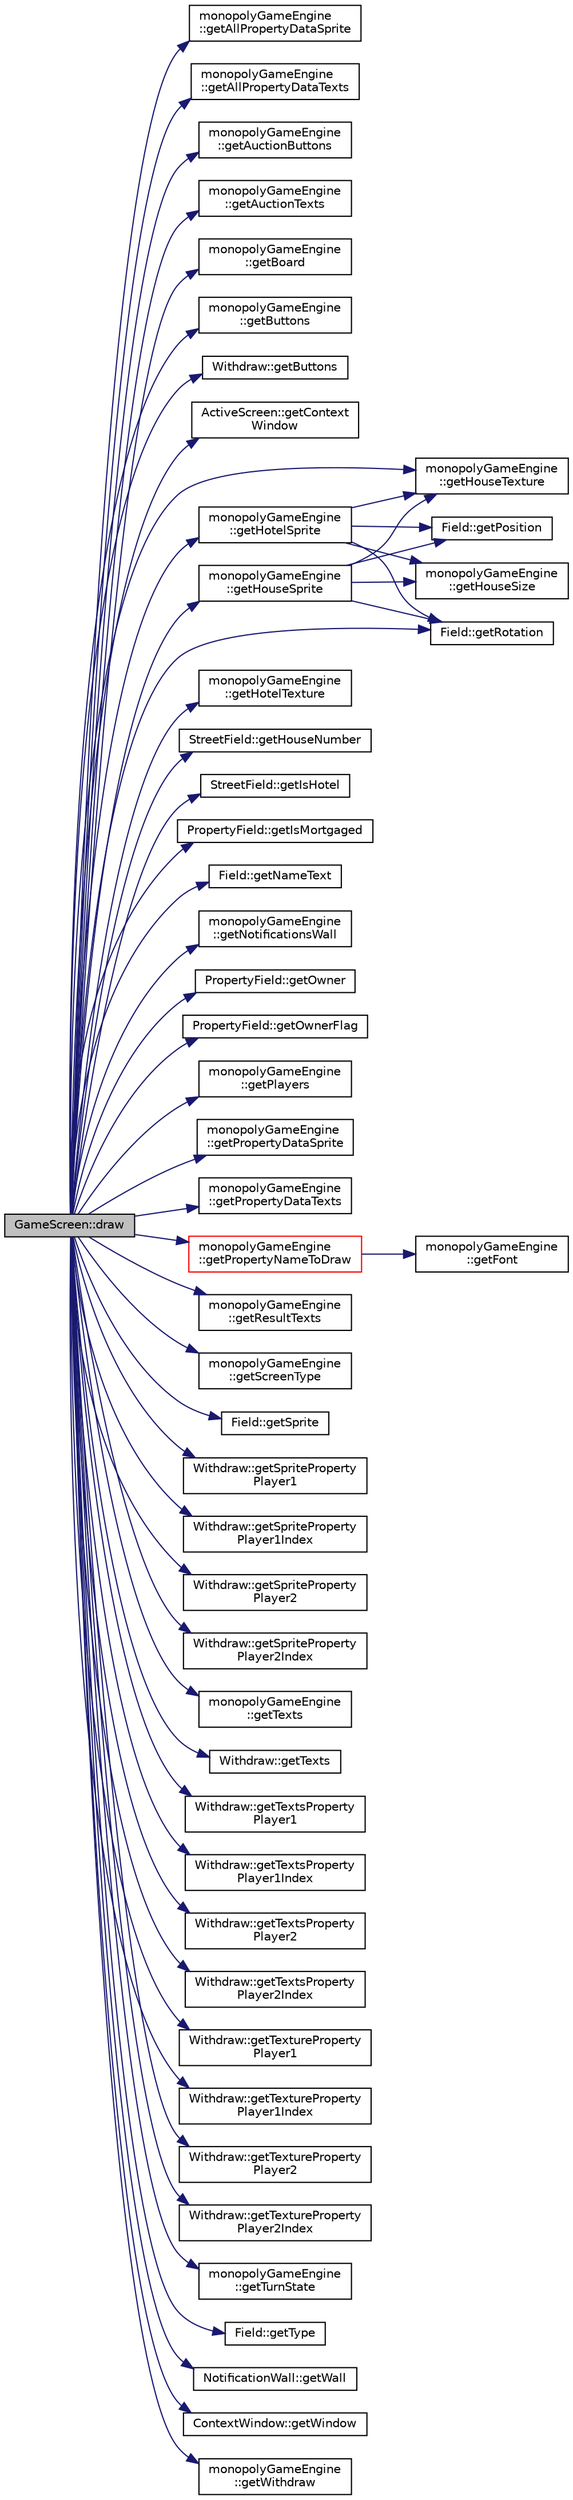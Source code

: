 digraph "GameScreen::draw"
{
 // LATEX_PDF_SIZE
  edge [fontname="Helvetica",fontsize="10",labelfontname="Helvetica",labelfontsize="10"];
  node [fontname="Helvetica",fontsize="10",shape=record];
  rankdir="LR";
  Node1 [label="GameScreen::draw",height=0.2,width=0.4,color="black", fillcolor="grey75", style="filled", fontcolor="black",tooltip=" "];
  Node1 -> Node2 [color="midnightblue",fontsize="10",style="solid",fontname="Helvetica"];
  Node2 [label="monopolyGameEngine\l::getAllPropertyDataSprite",height=0.2,width=0.4,color="black", fillcolor="white", style="filled",URL="$classmonopoly_game_engine.html#ac90ad5e071142c64f6e5afd1b6cd05a7",tooltip=" "];
  Node1 -> Node3 [color="midnightblue",fontsize="10",style="solid",fontname="Helvetica"];
  Node3 [label="monopolyGameEngine\l::getAllPropertyDataTexts",height=0.2,width=0.4,color="black", fillcolor="white", style="filled",URL="$classmonopoly_game_engine.html#a95b9271cec3eaea84db5bbfed9dcb39a",tooltip=" "];
  Node1 -> Node4 [color="midnightblue",fontsize="10",style="solid",fontname="Helvetica"];
  Node4 [label="monopolyGameEngine\l::getAuctionButtons",height=0.2,width=0.4,color="black", fillcolor="white", style="filled",URL="$classmonopoly_game_engine.html#aa3147ef9aec82d45897d26876501c941",tooltip=" "];
  Node1 -> Node5 [color="midnightblue",fontsize="10",style="solid",fontname="Helvetica"];
  Node5 [label="monopolyGameEngine\l::getAuctionTexts",height=0.2,width=0.4,color="black", fillcolor="white", style="filled",URL="$classmonopoly_game_engine.html#a0c520ed7bbed4b79a2751fab3a3e5a06",tooltip=" "];
  Node1 -> Node6 [color="midnightblue",fontsize="10",style="solid",fontname="Helvetica"];
  Node6 [label="monopolyGameEngine\l::getBoard",height=0.2,width=0.4,color="black", fillcolor="white", style="filled",URL="$classmonopoly_game_engine.html#a7745bb931ce95f84f0b07843414e0d36",tooltip=" "];
  Node1 -> Node7 [color="midnightblue",fontsize="10",style="solid",fontname="Helvetica"];
  Node7 [label="monopolyGameEngine\l::getButtons",height=0.2,width=0.4,color="black", fillcolor="white", style="filled",URL="$classmonopoly_game_engine.html#a112d14d9d3f29d4eff3c1e6312cd2b74",tooltip=" "];
  Node1 -> Node8 [color="midnightblue",fontsize="10",style="solid",fontname="Helvetica"];
  Node8 [label="Withdraw::getButtons",height=0.2,width=0.4,color="black", fillcolor="white", style="filled",URL="$class_withdraw.html#a9176fc09f39a59cec708685ee053b9ac",tooltip=" "];
  Node1 -> Node9 [color="midnightblue",fontsize="10",style="solid",fontname="Helvetica"];
  Node9 [label="ActiveScreen::getContext\lWindow",height=0.2,width=0.4,color="black", fillcolor="white", style="filled",URL="$class_active_screen.html#ac7c3386bd133917396975a4b0a5a6e68",tooltip=" "];
  Node1 -> Node10 [color="midnightblue",fontsize="10",style="solid",fontname="Helvetica"];
  Node10 [label="monopolyGameEngine\l::getHotelSprite",height=0.2,width=0.4,color="black", fillcolor="white", style="filled",URL="$classmonopoly_game_engine.html#ad10ae26632d0940098e4fda5c428a0bb",tooltip=" "];
  Node10 -> Node11 [color="midnightblue",fontsize="10",style="solid",fontname="Helvetica"];
  Node11 [label="monopolyGameEngine\l::getHouseSize",height=0.2,width=0.4,color="black", fillcolor="white", style="filled",URL="$classmonopoly_game_engine.html#ab1341f5f1118c0917188762027f75b24",tooltip=" "];
  Node10 -> Node12 [color="midnightblue",fontsize="10",style="solid",fontname="Helvetica"];
  Node12 [label="monopolyGameEngine\l::getHouseTexture",height=0.2,width=0.4,color="black", fillcolor="white", style="filled",URL="$classmonopoly_game_engine.html#a95fe88c83c04b63fba78639fc7c959fb",tooltip=" "];
  Node10 -> Node13 [color="midnightblue",fontsize="10",style="solid",fontname="Helvetica"];
  Node13 [label="Field::getPosition",height=0.2,width=0.4,color="black", fillcolor="white", style="filled",URL="$class_field.html#a8b6e4fc0827f44e90449d6ad9a62dafd",tooltip=" "];
  Node10 -> Node14 [color="midnightblue",fontsize="10",style="solid",fontname="Helvetica"];
  Node14 [label="Field::getRotation",height=0.2,width=0.4,color="black", fillcolor="white", style="filled",URL="$class_field.html#a646e28cf7899eb73bd120e7e7f936633",tooltip=" "];
  Node1 -> Node15 [color="midnightblue",fontsize="10",style="solid",fontname="Helvetica"];
  Node15 [label="monopolyGameEngine\l::getHotelTexture",height=0.2,width=0.4,color="black", fillcolor="white", style="filled",URL="$classmonopoly_game_engine.html#a3136df257c81ea381b1f1ab79645ee08",tooltip=" "];
  Node1 -> Node16 [color="midnightblue",fontsize="10",style="solid",fontname="Helvetica"];
  Node16 [label="StreetField::getHouseNumber",height=0.2,width=0.4,color="black", fillcolor="white", style="filled",URL="$class_street_field.html#aaee4c344c359e9762653472f7f2e5df0",tooltip=" "];
  Node1 -> Node17 [color="midnightblue",fontsize="10",style="solid",fontname="Helvetica"];
  Node17 [label="monopolyGameEngine\l::getHouseSprite",height=0.2,width=0.4,color="black", fillcolor="white", style="filled",URL="$classmonopoly_game_engine.html#ad5a4954bfbbea5ddef2adc8def7319e2",tooltip=" "];
  Node17 -> Node11 [color="midnightblue",fontsize="10",style="solid",fontname="Helvetica"];
  Node17 -> Node12 [color="midnightblue",fontsize="10",style="solid",fontname="Helvetica"];
  Node17 -> Node13 [color="midnightblue",fontsize="10",style="solid",fontname="Helvetica"];
  Node17 -> Node14 [color="midnightblue",fontsize="10",style="solid",fontname="Helvetica"];
  Node1 -> Node12 [color="midnightblue",fontsize="10",style="solid",fontname="Helvetica"];
  Node1 -> Node18 [color="midnightblue",fontsize="10",style="solid",fontname="Helvetica"];
  Node18 [label="StreetField::getIsHotel",height=0.2,width=0.4,color="black", fillcolor="white", style="filled",URL="$class_street_field.html#a79785c76389d7bf9171797b9d1a16ebd",tooltip=" "];
  Node1 -> Node19 [color="midnightblue",fontsize="10",style="solid",fontname="Helvetica"];
  Node19 [label="PropertyField::getIsMortgaged",height=0.2,width=0.4,color="black", fillcolor="white", style="filled",URL="$class_property_field.html#a1fffe1254ab983b26a27f44f60790118",tooltip=" "];
  Node1 -> Node20 [color="midnightblue",fontsize="10",style="solid",fontname="Helvetica"];
  Node20 [label="Field::getNameText",height=0.2,width=0.4,color="black", fillcolor="white", style="filled",URL="$class_field.html#a74d7c9f2b1b4ada1685410a5cfd45bc7",tooltip=" "];
  Node1 -> Node21 [color="midnightblue",fontsize="10",style="solid",fontname="Helvetica"];
  Node21 [label="monopolyGameEngine\l::getNotificationsWall",height=0.2,width=0.4,color="black", fillcolor="white", style="filled",URL="$classmonopoly_game_engine.html#a013e2403ef046ed54fb174e5be2fb778",tooltip=" "];
  Node1 -> Node22 [color="midnightblue",fontsize="10",style="solid",fontname="Helvetica"];
  Node22 [label="PropertyField::getOwner",height=0.2,width=0.4,color="black", fillcolor="white", style="filled",URL="$class_property_field.html#a4e8d167377c43ea54f32d355d8d07993",tooltip=" "];
  Node1 -> Node23 [color="midnightblue",fontsize="10",style="solid",fontname="Helvetica"];
  Node23 [label="PropertyField::getOwnerFlag",height=0.2,width=0.4,color="black", fillcolor="white", style="filled",URL="$class_property_field.html#a1fc8ddd955fb2c1b271a259785eab177",tooltip=" "];
  Node1 -> Node24 [color="midnightblue",fontsize="10",style="solid",fontname="Helvetica"];
  Node24 [label="monopolyGameEngine\l::getPlayers",height=0.2,width=0.4,color="black", fillcolor="white", style="filled",URL="$classmonopoly_game_engine.html#a67825c05bbd8b0619f56b4a41af75573",tooltip=" "];
  Node1 -> Node25 [color="midnightblue",fontsize="10",style="solid",fontname="Helvetica"];
  Node25 [label="monopolyGameEngine\l::getPropertyDataSprite",height=0.2,width=0.4,color="black", fillcolor="white", style="filled",URL="$classmonopoly_game_engine.html#af39261a73081362104f6903cbb0d9fac",tooltip=" "];
  Node1 -> Node26 [color="midnightblue",fontsize="10",style="solid",fontname="Helvetica"];
  Node26 [label="monopolyGameEngine\l::getPropertyDataTexts",height=0.2,width=0.4,color="black", fillcolor="white", style="filled",URL="$classmonopoly_game_engine.html#a67985c9d763b7be9fb7862c8bae68093",tooltip=" "];
  Node1 -> Node27 [color="midnightblue",fontsize="10",style="solid",fontname="Helvetica"];
  Node27 [label="monopolyGameEngine\l::getPropertyNameToDraw",height=0.2,width=0.4,color="red", fillcolor="white", style="filled",URL="$classmonopoly_game_engine.html#aad007df963dd4282db08c76e822ee4d4",tooltip=" "];
  Node27 -> Node28 [color="midnightblue",fontsize="10",style="solid",fontname="Helvetica"];
  Node28 [label="monopolyGameEngine\l::getFont",height=0.2,width=0.4,color="black", fillcolor="white", style="filled",URL="$classmonopoly_game_engine.html#aa1c15fdbe8a343109e69453126c99d90",tooltip=" "];
  Node1 -> Node30 [color="midnightblue",fontsize="10",style="solid",fontname="Helvetica"];
  Node30 [label="monopolyGameEngine\l::getResultTexts",height=0.2,width=0.4,color="black", fillcolor="white", style="filled",URL="$classmonopoly_game_engine.html#a698cc15829ce7746aa91d13b1118f775",tooltip=" "];
  Node1 -> Node14 [color="midnightblue",fontsize="10",style="solid",fontname="Helvetica"];
  Node1 -> Node31 [color="midnightblue",fontsize="10",style="solid",fontname="Helvetica"];
  Node31 [label="monopolyGameEngine\l::getScreenType",height=0.2,width=0.4,color="black", fillcolor="white", style="filled",URL="$classmonopoly_game_engine.html#a2b6b4f415cc0b8dca63c44d01eb052c3",tooltip=" "];
  Node1 -> Node32 [color="midnightblue",fontsize="10",style="solid",fontname="Helvetica"];
  Node32 [label="Field::getSprite",height=0.2,width=0.4,color="black", fillcolor="white", style="filled",URL="$class_field.html#ad9461468ec68a4148453553cc3150fa6",tooltip=" "];
  Node1 -> Node33 [color="midnightblue",fontsize="10",style="solid",fontname="Helvetica"];
  Node33 [label="Withdraw::getSpriteProperty\lPlayer1",height=0.2,width=0.4,color="black", fillcolor="white", style="filled",URL="$class_withdraw.html#aaa00a66063e50b3aa3cf82a04d0fa859",tooltip=" "];
  Node1 -> Node34 [color="midnightblue",fontsize="10",style="solid",fontname="Helvetica"];
  Node34 [label="Withdraw::getSpriteProperty\lPlayer1Index",height=0.2,width=0.4,color="black", fillcolor="white", style="filled",URL="$class_withdraw.html#a7b2ecdf7344d06ee5a1124a3e125618d",tooltip=" "];
  Node1 -> Node35 [color="midnightblue",fontsize="10",style="solid",fontname="Helvetica"];
  Node35 [label="Withdraw::getSpriteProperty\lPlayer2",height=0.2,width=0.4,color="black", fillcolor="white", style="filled",URL="$class_withdraw.html#a7d62275f21184e601494c0068d28fab0",tooltip=" "];
  Node1 -> Node36 [color="midnightblue",fontsize="10",style="solid",fontname="Helvetica"];
  Node36 [label="Withdraw::getSpriteProperty\lPlayer2Index",height=0.2,width=0.4,color="black", fillcolor="white", style="filled",URL="$class_withdraw.html#a398e4416dafd4543de2eebc4e8317e4b",tooltip=" "];
  Node1 -> Node37 [color="midnightblue",fontsize="10",style="solid",fontname="Helvetica"];
  Node37 [label="monopolyGameEngine\l::getTexts",height=0.2,width=0.4,color="black", fillcolor="white", style="filled",URL="$classmonopoly_game_engine.html#a725648837b685e09ad109b1df5fe6b26",tooltip=" "];
  Node1 -> Node38 [color="midnightblue",fontsize="10",style="solid",fontname="Helvetica"];
  Node38 [label="Withdraw::getTexts",height=0.2,width=0.4,color="black", fillcolor="white", style="filled",URL="$class_withdraw.html#a095689316bdad34354e14b8ffd18c995",tooltip=" "];
  Node1 -> Node39 [color="midnightblue",fontsize="10",style="solid",fontname="Helvetica"];
  Node39 [label="Withdraw::getTextsProperty\lPlayer1",height=0.2,width=0.4,color="black", fillcolor="white", style="filled",URL="$class_withdraw.html#a3af83369b71131d448d48f9383c890c0",tooltip=" "];
  Node1 -> Node40 [color="midnightblue",fontsize="10",style="solid",fontname="Helvetica"];
  Node40 [label="Withdraw::getTextsProperty\lPlayer1Index",height=0.2,width=0.4,color="black", fillcolor="white", style="filled",URL="$class_withdraw.html#a516b9056df7808d8c2a33a57772d9ad8",tooltip=" "];
  Node1 -> Node41 [color="midnightblue",fontsize="10",style="solid",fontname="Helvetica"];
  Node41 [label="Withdraw::getTextsProperty\lPlayer2",height=0.2,width=0.4,color="black", fillcolor="white", style="filled",URL="$class_withdraw.html#af50af1bd76c6d76465a8fe344496b6e7",tooltip=" "];
  Node1 -> Node42 [color="midnightblue",fontsize="10",style="solid",fontname="Helvetica"];
  Node42 [label="Withdraw::getTextsProperty\lPlayer2Index",height=0.2,width=0.4,color="black", fillcolor="white", style="filled",URL="$class_withdraw.html#a947ffd9307c3592b6023d11d892f2692",tooltip=" "];
  Node1 -> Node43 [color="midnightblue",fontsize="10",style="solid",fontname="Helvetica"];
  Node43 [label="Withdraw::getTextureProperty\lPlayer1",height=0.2,width=0.4,color="black", fillcolor="white", style="filled",URL="$class_withdraw.html#aeb76e48063bbc11819fb5a9304c90aa1",tooltip=" "];
  Node1 -> Node44 [color="midnightblue",fontsize="10",style="solid",fontname="Helvetica"];
  Node44 [label="Withdraw::getTextureProperty\lPlayer1Index",height=0.2,width=0.4,color="black", fillcolor="white", style="filled",URL="$class_withdraw.html#a30c3828b0c528ff79403158e1501358a",tooltip=" "];
  Node1 -> Node45 [color="midnightblue",fontsize="10",style="solid",fontname="Helvetica"];
  Node45 [label="Withdraw::getTextureProperty\lPlayer2",height=0.2,width=0.4,color="black", fillcolor="white", style="filled",URL="$class_withdraw.html#a17a68a4b288fa26a7802c2f553fc6279",tooltip=" "];
  Node1 -> Node46 [color="midnightblue",fontsize="10",style="solid",fontname="Helvetica"];
  Node46 [label="Withdraw::getTextureProperty\lPlayer2Index",height=0.2,width=0.4,color="black", fillcolor="white", style="filled",URL="$class_withdraw.html#a31943c48aa1e04aa4f1ec43900f5acc0",tooltip=" "];
  Node1 -> Node47 [color="midnightblue",fontsize="10",style="solid",fontname="Helvetica"];
  Node47 [label="monopolyGameEngine\l::getTurnState",height=0.2,width=0.4,color="black", fillcolor="white", style="filled",URL="$classmonopoly_game_engine.html#ab70a61e0dc47c4cab5b451adfb5229d3",tooltip=" "];
  Node1 -> Node48 [color="midnightblue",fontsize="10",style="solid",fontname="Helvetica"];
  Node48 [label="Field::getType",height=0.2,width=0.4,color="black", fillcolor="white", style="filled",URL="$class_field.html#a3c5261dc7fc032dd06268d3c94028d73",tooltip=" "];
  Node1 -> Node49 [color="midnightblue",fontsize="10",style="solid",fontname="Helvetica"];
  Node49 [label="NotificationWall::getWall",height=0.2,width=0.4,color="black", fillcolor="white", style="filled",URL="$class_notification_wall.html#a0dad79435cd7be0f9f20619172a7e168",tooltip=" "];
  Node1 -> Node50 [color="midnightblue",fontsize="10",style="solid",fontname="Helvetica"];
  Node50 [label="ContextWindow::getWindow",height=0.2,width=0.4,color="black", fillcolor="white", style="filled",URL="$class_context_window.html#aeb95c8c03177e672167f42b7672f2d7f",tooltip=" "];
  Node1 -> Node51 [color="midnightblue",fontsize="10",style="solid",fontname="Helvetica"];
  Node51 [label="monopolyGameEngine\l::getWithdraw",height=0.2,width=0.4,color="black", fillcolor="white", style="filled",URL="$classmonopoly_game_engine.html#ab619c0b887da09afd07e451166bc81db",tooltip=" "];
}
